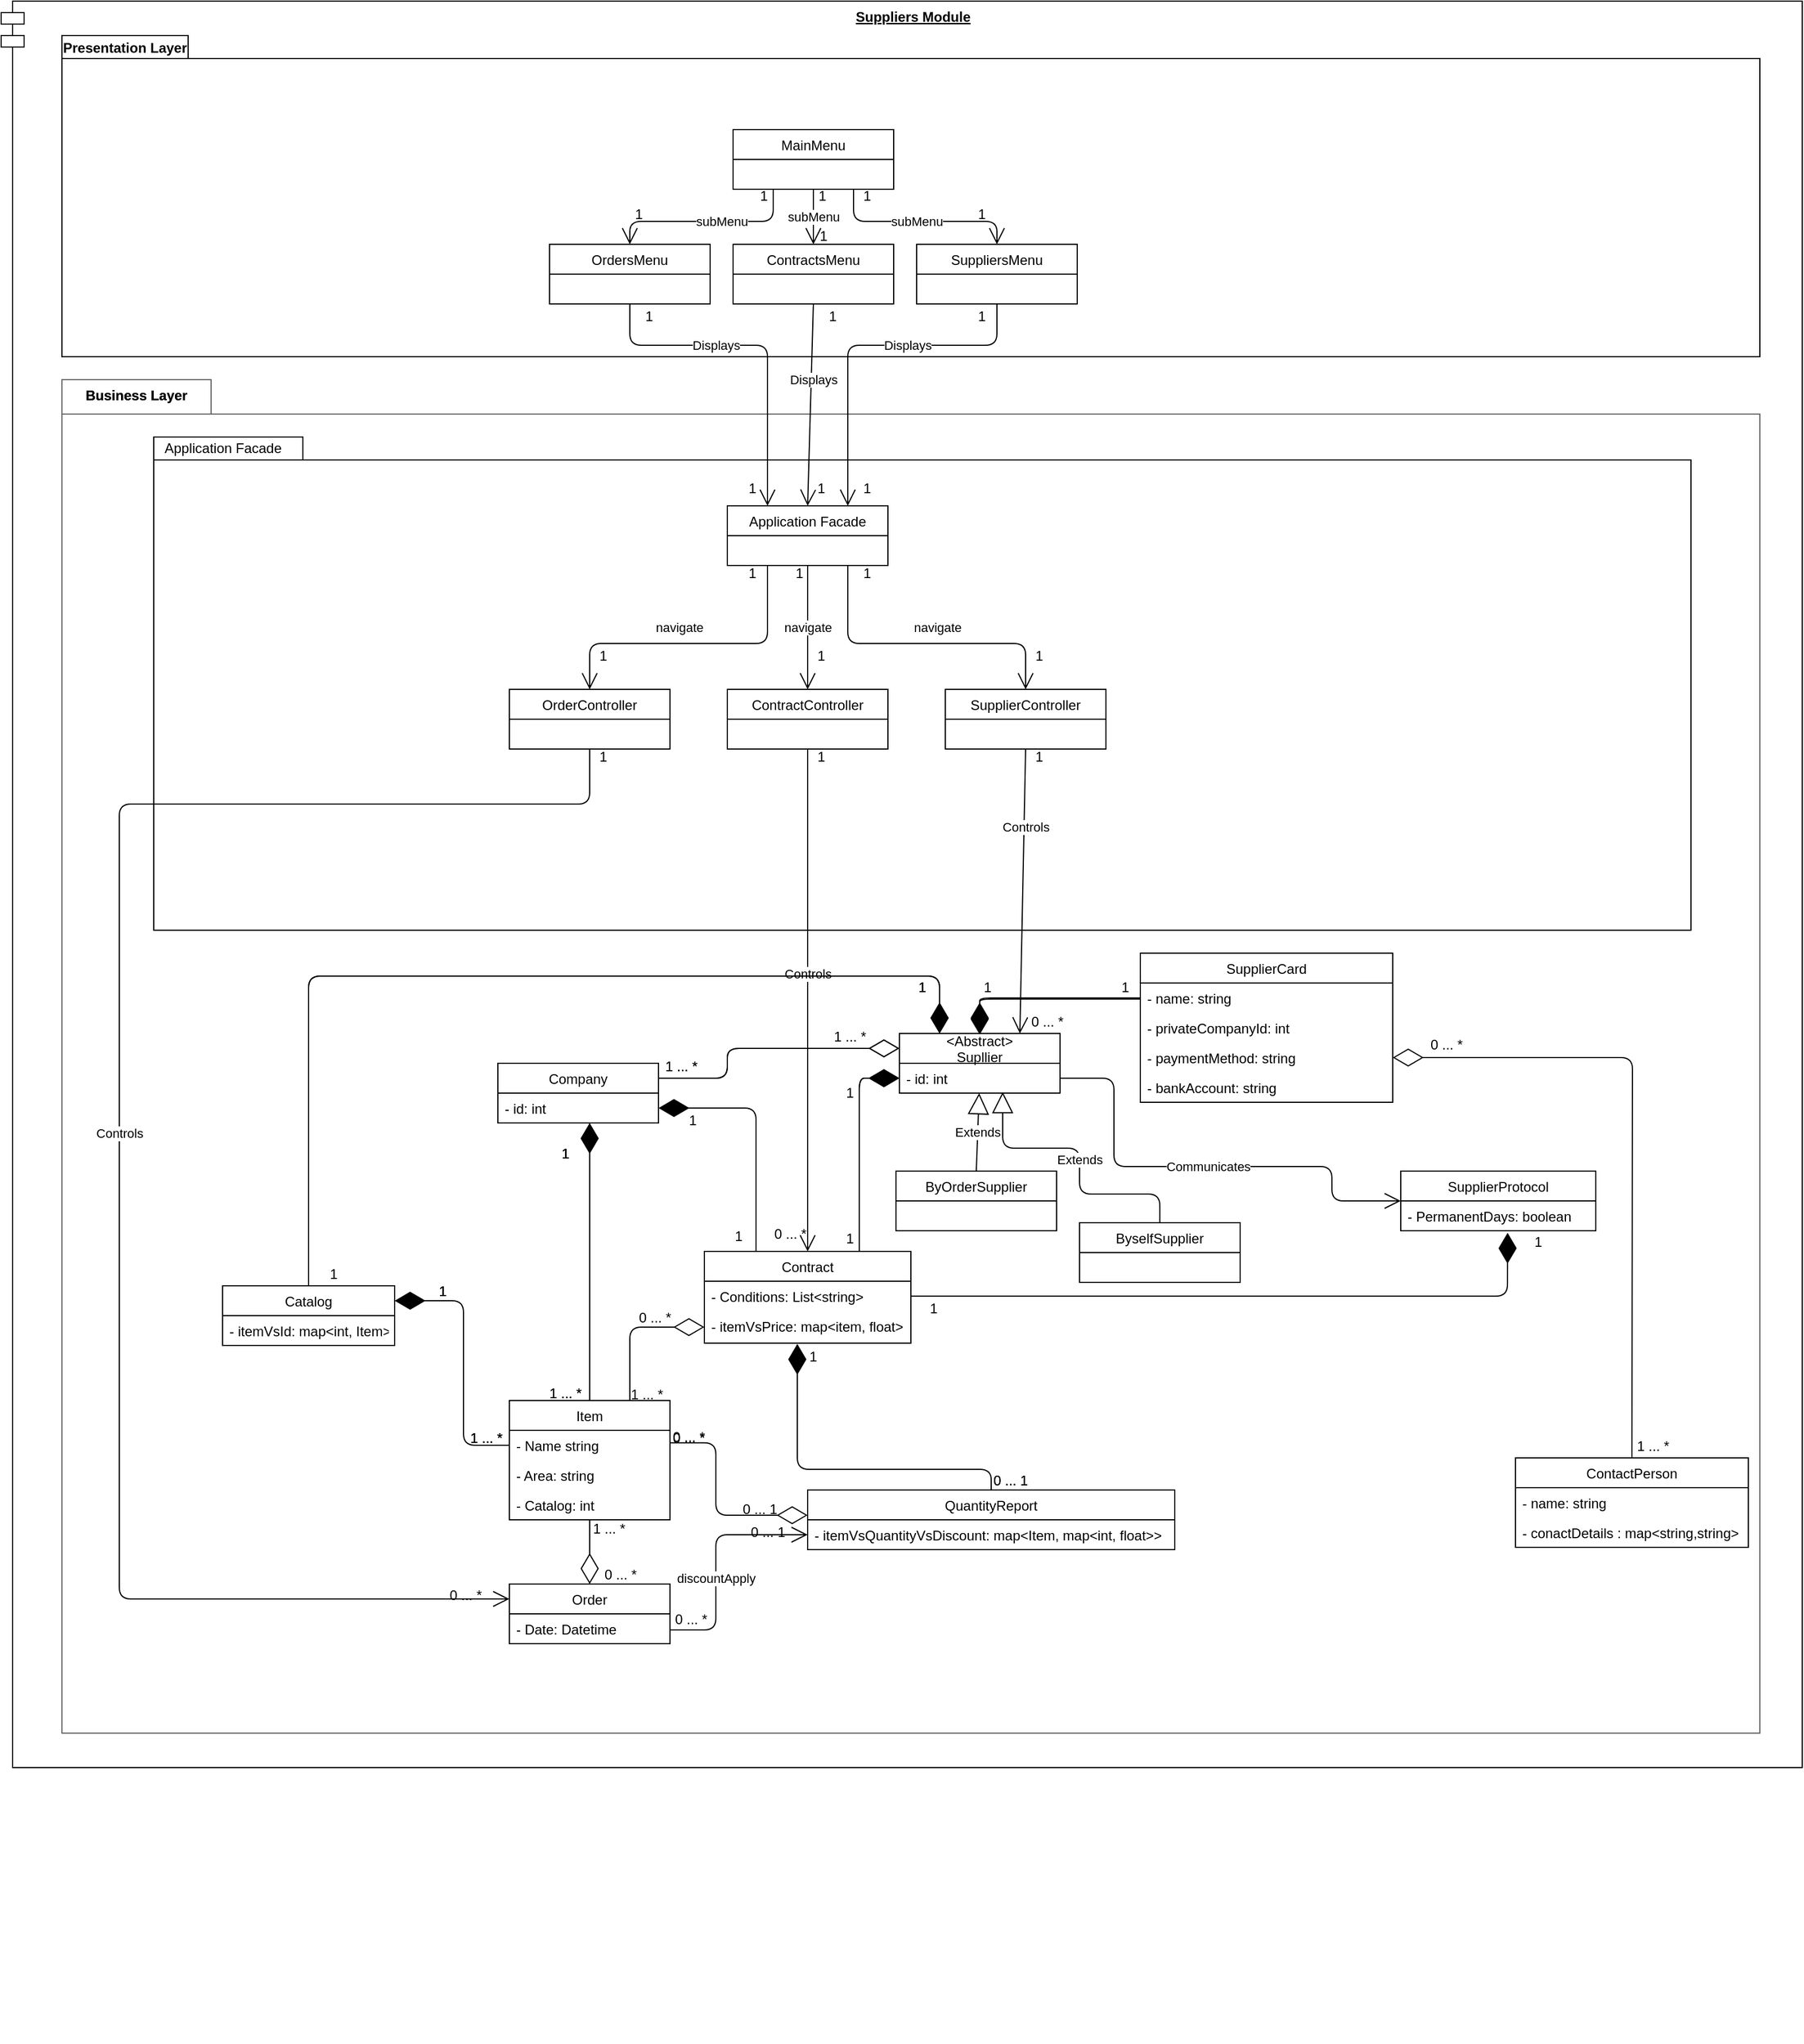 <mxfile version="14.5.1" type="github">
  <diagram id="LiDV-n0v9y0-zee6HtvB" name="Page-1">
    <mxGraphModel dx="1609" dy="2790" grid="1" gridSize="10" guides="1" tooltips="1" connect="1" arrows="1" fold="1" page="1" pageScale="1" pageWidth="827" pageHeight="1169" math="0" shadow="0">
      <root>
        <mxCell id="0" />
        <mxCell id="1" parent="0" />
        <mxCell id="Irn_uy4zuBTAPK6WRNLf-75" value="" style="group" parent="1" vertex="1" connectable="0">
          <mxGeometry x="-780" y="-1270" width="1570" height="1780" as="geometry" />
        </mxCell>
        <mxCell id="Irn_uy4zuBTAPK6WRNLf-131" value="" style="group" parent="Irn_uy4zuBTAPK6WRNLf-75" vertex="1" connectable="0">
          <mxGeometry width="1570" height="1540" as="geometry" />
        </mxCell>
        <mxCell id="Irn_uy4zuBTAPK6WRNLf-68" value="Suppliers Module" style="shape=module;align=left;spacingLeft=20;align=center;verticalAlign=top;fillColor=none;fontStyle=5" parent="Irn_uy4zuBTAPK6WRNLf-131" vertex="1">
          <mxGeometry width="1570" height="1540" as="geometry" />
        </mxCell>
        <mxCell id="Irn_uy4zuBTAPK6WRNLf-132" value="" style="group" parent="Irn_uy4zuBTAPK6WRNLf-131" vertex="1" connectable="0">
          <mxGeometry x="573" y="893" width="187" height="46" as="geometry" />
        </mxCell>
        <mxCell id="Irn_uy4zuBTAPK6WRNLf-127" value="1 ... *" style="text;html=1;strokeColor=none;fillColor=none;align=center;verticalAlign=middle;whiteSpace=wrap;rounded=0;" parent="Irn_uy4zuBTAPK6WRNLf-132" vertex="1">
          <mxGeometry x="147" width="40" height="20" as="geometry" />
        </mxCell>
        <mxCell id="Irn_uy4zuBTAPK6WRNLf-129" value="1 ... *" style="text;html=1;strokeColor=none;fillColor=none;align=center;verticalAlign=middle;whiteSpace=wrap;rounded=0;" parent="Irn_uy4zuBTAPK6WRNLf-132" vertex="1">
          <mxGeometry y="26" width="40" height="20" as="geometry" />
        </mxCell>
        <mxCell id="Irn_uy4zuBTAPK6WRNLf-130" value="" style="endArrow=diamondThin;endFill=0;endSize=24;html=1;entryX=0;entryY=0.25;entryDx=0;entryDy=0;exitX=1;exitY=0.25;exitDx=0;exitDy=0;" parent="Irn_uy4zuBTAPK6WRNLf-132" edge="1">
          <mxGeometry width="160" relative="1" as="geometry">
            <mxPoint y="46" as="sourcePoint" />
            <mxPoint x="210" y="20" as="targetPoint" />
            <Array as="points">
              <mxPoint x="60" y="46" />
              <mxPoint x="60" y="20" />
            </Array>
          </mxGeometry>
        </mxCell>
        <mxCell id="Irn_uy4zuBTAPK6WRNLf-67" value="" style="group" parent="Irn_uy4zuBTAPK6WRNLf-75" vertex="1" connectable="0">
          <mxGeometry x="53" y="30" width="1480" height="280" as="geometry" />
        </mxCell>
        <mxCell id="Irn_uy4zuBTAPK6WRNLf-52" value="" style="shape=folder;fontStyle=1;spacingTop=10;tabWidth=110;tabHeight=20;tabPosition=left;html=1;fillColor=none;" parent="Irn_uy4zuBTAPK6WRNLf-67" vertex="1">
          <mxGeometry width="1480" height="280" as="geometry" />
        </mxCell>
        <mxCell id="Irn_uy4zuBTAPK6WRNLf-58" value="Presentation Layer" style="text;align=center;fontStyle=1;verticalAlign=middle;spacingLeft=3;spacingRight=3;strokeColor=none;rotatable=0;points=[[0,0.5],[1,0.5]];portConstraint=eastwest;fillColor=none;" parent="Irn_uy4zuBTAPK6WRNLf-67" vertex="1">
          <mxGeometry width="110" height="20" as="geometry" />
        </mxCell>
        <mxCell id="Irn_uy4zuBTAPK6WRNLf-143" value="1" style="text;html=1;strokeColor=none;fillColor=none;align=center;verticalAlign=middle;whiteSpace=wrap;rounded=0;" parent="Irn_uy4zuBTAPK6WRNLf-67" vertex="1">
          <mxGeometry x="597" y="135" width="30" height="10" as="geometry" />
        </mxCell>
        <mxCell id="Irn_uy4zuBTAPK6WRNLf-144" value="1" style="text;html=1;strokeColor=none;fillColor=none;align=center;verticalAlign=middle;whiteSpace=wrap;rounded=0;" parent="Irn_uy4zuBTAPK6WRNLf-67" vertex="1">
          <mxGeometry x="488" y="151" width="30" height="10" as="geometry" />
        </mxCell>
        <mxCell id="Irn_uy4zuBTAPK6WRNLf-145" value="1" style="text;html=1;strokeColor=none;fillColor=none;align=center;verticalAlign=middle;whiteSpace=wrap;rounded=0;" parent="Irn_uy4zuBTAPK6WRNLf-67" vertex="1">
          <mxGeometry x="649" y="170" width="30" height="10" as="geometry" />
        </mxCell>
        <mxCell id="Irn_uy4zuBTAPK6WRNLf-146" value="1" style="text;html=1;strokeColor=none;fillColor=none;align=center;verticalAlign=middle;whiteSpace=wrap;rounded=0;" parent="Irn_uy4zuBTAPK6WRNLf-67" vertex="1">
          <mxGeometry x="648" y="135" width="30" height="10" as="geometry" />
        </mxCell>
        <mxCell id="Irn_uy4zuBTAPK6WRNLf-147" value="1" style="text;html=1;strokeColor=none;fillColor=none;align=center;verticalAlign=middle;whiteSpace=wrap;rounded=0;" parent="Irn_uy4zuBTAPK6WRNLf-67" vertex="1">
          <mxGeometry x="687" y="135" width="30" height="10" as="geometry" />
        </mxCell>
        <mxCell id="Irn_uy4zuBTAPK6WRNLf-148" value="1" style="text;html=1;strokeColor=none;fillColor=none;align=center;verticalAlign=middle;whiteSpace=wrap;rounded=0;" parent="Irn_uy4zuBTAPK6WRNLf-67" vertex="1">
          <mxGeometry x="787" y="151" width="30" height="10" as="geometry" />
        </mxCell>
        <mxCell id="Irn_uy4zuBTAPK6WRNLf-157" value="1" style="text;html=1;strokeColor=none;fillColor=none;align=center;verticalAlign=middle;whiteSpace=wrap;rounded=0;" parent="Irn_uy4zuBTAPK6WRNLf-67" vertex="1">
          <mxGeometry x="787" y="240" width="30" height="10" as="geometry" />
        </mxCell>
        <mxCell id="Irn_uy4zuBTAPK6WRNLf-158" value="1" style="text;html=1;strokeColor=none;fillColor=none;align=center;verticalAlign=middle;whiteSpace=wrap;rounded=0;" parent="Irn_uy4zuBTAPK6WRNLf-67" vertex="1">
          <mxGeometry x="657" y="240" width="30" height="10" as="geometry" />
        </mxCell>
        <mxCell id="Irn_uy4zuBTAPK6WRNLf-159" value="1" style="text;html=1;strokeColor=none;fillColor=none;align=center;verticalAlign=middle;whiteSpace=wrap;rounded=0;" parent="Irn_uy4zuBTAPK6WRNLf-67" vertex="1">
          <mxGeometry x="497" y="240" width="30" height="10" as="geometry" />
        </mxCell>
        <mxCell id="Irn_uy4zuBTAPK6WRNLf-62" value="" style="group" parent="Irn_uy4zuBTAPK6WRNLf-75" vertex="1" connectable="0">
          <mxGeometry x="133" y="380" width="1340" height="430" as="geometry" />
        </mxCell>
        <mxCell id="Irn_uy4zuBTAPK6WRNLf-31" value="Application Facade" style="text;html=1;align=center;verticalAlign=middle;resizable=0;points=[];autosize=1;" parent="Irn_uy4zuBTAPK6WRNLf-62" vertex="1">
          <mxGeometry width="120" height="20" as="geometry" />
        </mxCell>
        <mxCell id="Irn_uy4zuBTAPK6WRNLf-61" value="" style="shape=folder;fontStyle=1;spacingTop=10;tabWidth=130;tabHeight=20;tabPosition=left;html=1;fillColor=none;" parent="Irn_uy4zuBTAPK6WRNLf-62" vertex="1">
          <mxGeometry width="1340" height="430" as="geometry" />
        </mxCell>
        <mxCell id="Irn_uy4zuBTAPK6WRNLf-65" value="" style="group" parent="Irn_uy4zuBTAPK6WRNLf-75" vertex="1" connectable="0">
          <mxGeometry x="53" y="330" width="1480" height="1180" as="geometry" />
        </mxCell>
        <mxCell id="Irn_uy4zuBTAPK6WRNLf-30" value="" style="shape=folder;fontStyle=1;spacingTop=10;tabWidth=130;tabHeight=30;tabPosition=left;html=1;strokeColor=#666666;fontColor=#333333;fillColor=none;" parent="Irn_uy4zuBTAPK6WRNLf-65" vertex="1">
          <mxGeometry width="1480" height="1180" as="geometry" />
        </mxCell>
        <mxCell id="Irn_uy4zuBTAPK6WRNLf-64" value="Business Layer" style="text;align=center;fontStyle=1;verticalAlign=middle;spacingLeft=3;spacingRight=3;strokeColor=none;rotatable=0;points=[[0,0.5],[1,0.5]];portConstraint=eastwest;fillColor=none;" parent="Irn_uy4zuBTAPK6WRNLf-65" vertex="1">
          <mxGeometry x="10" width="110" height="26" as="geometry" />
        </mxCell>
        <mxCell id="Irn_uy4zuBTAPK6WRNLf-142" value="" style="group" parent="Irn_uy4zuBTAPK6WRNLf-65" vertex="1" connectable="0">
          <mxGeometry x="787" y="520" width="160" height="20" as="geometry" />
        </mxCell>
        <mxCell id="Irn_uy4zuBTAPK6WRNLf-137" value="1" style="text;html=1;strokeColor=none;fillColor=none;align=center;verticalAlign=middle;whiteSpace=wrap;rounded=0;" parent="Irn_uy4zuBTAPK6WRNLf-142" vertex="1">
          <mxGeometry x="120" width="40" height="20" as="geometry" />
        </mxCell>
        <mxCell id="Irn_uy4zuBTAPK6WRNLf-139" value="1" style="text;html=1;strokeColor=none;fillColor=none;align=center;verticalAlign=middle;whiteSpace=wrap;rounded=0;" parent="Irn_uy4zuBTAPK6WRNLf-142" vertex="1">
          <mxGeometry width="40" height="20" as="geometry" />
        </mxCell>
        <mxCell id="Irn_uy4zuBTAPK6WRNLf-141" value="" style="endArrow=diamondThin;endFill=1;endSize=24;html=1;exitX=0;exitY=0.5;exitDx=0;exitDy=0;entryX=0.5;entryY=0;entryDx=0;entryDy=0;" parent="Irn_uy4zuBTAPK6WRNLf-142" edge="1">
          <mxGeometry width="160" relative="1" as="geometry">
            <mxPoint x="153" y="20" as="sourcePoint" />
            <mxPoint x="13" y="51" as="targetPoint" />
            <Array as="points">
              <mxPoint x="13" y="20" />
            </Array>
          </mxGeometry>
        </mxCell>
        <mxCell id="Irn_uy4zuBTAPK6WRNLf-150" value="1" style="text;html=1;strokeColor=none;fillColor=none;align=center;verticalAlign=middle;whiteSpace=wrap;rounded=0;" parent="Irn_uy4zuBTAPK6WRNLf-65" vertex="1">
          <mxGeometry x="687" y="164" width="30" height="10" as="geometry" />
        </mxCell>
        <mxCell id="Irn_uy4zuBTAPK6WRNLf-153" value="1" style="text;html=1;strokeColor=none;fillColor=none;align=center;verticalAlign=middle;whiteSpace=wrap;rounded=0;" parent="Irn_uy4zuBTAPK6WRNLf-65" vertex="1">
          <mxGeometry x="587" y="164" width="30" height="10" as="geometry" />
        </mxCell>
        <mxCell id="Irn_uy4zuBTAPK6WRNLf-149" value="1" style="text;html=1;strokeColor=none;fillColor=none;align=center;verticalAlign=middle;whiteSpace=wrap;rounded=0;" parent="Irn_uy4zuBTAPK6WRNLf-65" vertex="1">
          <mxGeometry x="628" y="164" width="30" height="10" as="geometry" />
        </mxCell>
        <mxCell id="Irn_uy4zuBTAPK6WRNLf-154" value="1" style="text;html=1;strokeColor=none;fillColor=none;align=center;verticalAlign=middle;whiteSpace=wrap;rounded=0;" parent="Irn_uy4zuBTAPK6WRNLf-65" vertex="1">
          <mxGeometry x="837" y="236" width="30" height="10" as="geometry" />
        </mxCell>
        <mxCell id="Irn_uy4zuBTAPK6WRNLf-155" value="1" style="text;html=1;strokeColor=none;fillColor=none;align=center;verticalAlign=middle;whiteSpace=wrap;rounded=0;" parent="Irn_uy4zuBTAPK6WRNLf-65" vertex="1">
          <mxGeometry x="647" y="236" width="30" height="10" as="geometry" />
        </mxCell>
        <mxCell id="Irn_uy4zuBTAPK6WRNLf-156" value="1" style="text;html=1;strokeColor=none;fillColor=none;align=center;verticalAlign=middle;whiteSpace=wrap;rounded=0;" parent="Irn_uy4zuBTAPK6WRNLf-65" vertex="1">
          <mxGeometry x="457" y="236" width="30" height="10" as="geometry" />
        </mxCell>
        <mxCell id="Irn_uy4zuBTAPK6WRNLf-160" value="1" style="text;html=1;strokeColor=none;fillColor=none;align=center;verticalAlign=middle;whiteSpace=wrap;rounded=0;" parent="Irn_uy4zuBTAPK6WRNLf-65" vertex="1">
          <mxGeometry x="687" y="90" width="30" height="10" as="geometry" />
        </mxCell>
        <mxCell id="Irn_uy4zuBTAPK6WRNLf-161" value="1" style="text;html=1;strokeColor=none;fillColor=none;align=center;verticalAlign=middle;whiteSpace=wrap;rounded=0;" parent="Irn_uy4zuBTAPK6WRNLf-65" vertex="1">
          <mxGeometry x="647" y="90" width="30" height="10" as="geometry" />
        </mxCell>
        <mxCell id="Irn_uy4zuBTAPK6WRNLf-162" value="1" style="text;html=1;strokeColor=none;fillColor=none;align=center;verticalAlign=middle;whiteSpace=wrap;rounded=0;" parent="Irn_uy4zuBTAPK6WRNLf-65" vertex="1">
          <mxGeometry x="587" y="90" width="30" height="10" as="geometry" />
        </mxCell>
        <mxCell id="Irn_uy4zuBTAPK6WRNLf-332" value="1" style="text;html=1;strokeColor=none;fillColor=none;align=center;verticalAlign=middle;whiteSpace=wrap;rounded=0;" parent="Irn_uy4zuBTAPK6WRNLf-65" vertex="1">
          <mxGeometry x="457" y="324" width="30" height="10" as="geometry" />
        </mxCell>
        <mxCell id="Irn_uy4zuBTAPK6WRNLf-333" value="1" style="text;html=1;strokeColor=none;fillColor=none;align=center;verticalAlign=middle;whiteSpace=wrap;rounded=0;" parent="Irn_uy4zuBTAPK6WRNLf-65" vertex="1">
          <mxGeometry x="647" y="324" width="30" height="10" as="geometry" />
        </mxCell>
        <mxCell id="Irn_uy4zuBTAPK6WRNLf-334" value="1" style="text;html=1;strokeColor=none;fillColor=none;align=center;verticalAlign=middle;whiteSpace=wrap;rounded=0;" parent="Irn_uy4zuBTAPK6WRNLf-65" vertex="1">
          <mxGeometry x="837" y="324" width="30" height="10" as="geometry" />
        </mxCell>
        <mxCell id="Irn_uy4zuBTAPK6WRNLf-335" value="0 ... *" style="text;html=1;strokeColor=none;fillColor=none;align=center;verticalAlign=middle;whiteSpace=wrap;rounded=0;" parent="Irn_uy4zuBTAPK6WRNLf-65" vertex="1">
          <mxGeometry x="330" y="1050" width="44" height="20" as="geometry" />
        </mxCell>
        <mxCell id="Irn_uy4zuBTAPK6WRNLf-342" value="0 ... *" style="text;html=1;strokeColor=none;fillColor=none;align=center;verticalAlign=middle;whiteSpace=wrap;rounded=0;" parent="Irn_uy4zuBTAPK6WRNLf-65" vertex="1">
          <mxGeometry x="613" y="735" width="44" height="20" as="geometry" />
        </mxCell>
        <mxCell id="Irn_uy4zuBTAPK6WRNLf-343" value="0 ... *" style="text;html=1;strokeColor=none;fillColor=none;align=center;verticalAlign=middle;whiteSpace=wrap;rounded=0;" parent="Irn_uy4zuBTAPK6WRNLf-65" vertex="1">
          <mxGeometry x="837" y="550" width="44" height="20" as="geometry" />
        </mxCell>
        <mxCell id="T4Kb6JY-onlQXOTISOH4-17" value="SupplierProtocol" style="swimlane;fontStyle=0;childLayout=stackLayout;horizontal=1;startSize=26;fillColor=none;horizontalStack=0;resizeParent=1;resizeParentMax=0;resizeLast=0;collapsible=1;marginBottom=0;" parent="Irn_uy4zuBTAPK6WRNLf-65" vertex="1">
          <mxGeometry x="1167" y="690" width="170" height="52" as="geometry" />
        </mxCell>
        <mxCell id="T4Kb6JY-onlQXOTISOH4-18" value="- PermanentDays: boolean" style="text;strokeColor=none;fillColor=none;align=left;verticalAlign=top;spacingLeft=4;spacingRight=4;overflow=hidden;rotatable=0;points=[[0,0.5],[1,0.5]];portConstraint=eastwest;" parent="T4Kb6JY-onlQXOTISOH4-17" vertex="1">
          <mxGeometry y="26" width="170" height="26" as="geometry" />
        </mxCell>
        <mxCell id="57GskC2OUnDVnmpbbQjz-33" value="ByOrderSupplier" style="swimlane;fontStyle=0;childLayout=stackLayout;horizontal=1;startSize=26;fillColor=none;horizontalStack=0;resizeParent=1;resizeParentMax=0;resizeLast=0;collapsible=1;marginBottom=0;" parent="Irn_uy4zuBTAPK6WRNLf-65" vertex="1">
          <mxGeometry x="727" y="690" width="140" height="52" as="geometry" />
        </mxCell>
        <mxCell id="57GskC2OUnDVnmpbbQjz-29" value="ByselfSupplier" style="swimlane;fontStyle=0;childLayout=stackLayout;horizontal=1;startSize=26;fillColor=none;horizontalStack=0;resizeParent=1;resizeParentMax=0;resizeLast=0;collapsible=1;marginBottom=0;" parent="Irn_uy4zuBTAPK6WRNLf-65" vertex="1">
          <mxGeometry x="887" y="735" width="140" height="52" as="geometry" />
        </mxCell>
        <mxCell id="T4Kb6JY-onlQXOTISOH4-25" value="Contract" style="swimlane;fontStyle=0;childLayout=stackLayout;horizontal=1;startSize=26;fillColor=none;horizontalStack=0;resizeParent=1;resizeParentMax=0;resizeLast=0;collapsible=1;marginBottom=0;" parent="Irn_uy4zuBTAPK6WRNLf-65" vertex="1">
          <mxGeometry x="560" y="760" width="180" height="80" as="geometry" />
        </mxCell>
        <mxCell id="T4Kb6JY-onlQXOTISOH4-26" value="- Conditions: List&lt;string&gt;" style="text;strokeColor=none;fillColor=none;align=left;verticalAlign=top;spacingLeft=4;spacingRight=4;overflow=hidden;rotatable=0;points=[[0,0.5],[1,0.5]];portConstraint=eastwest;" parent="T4Kb6JY-onlQXOTISOH4-25" vertex="1">
          <mxGeometry y="26" width="180" height="26" as="geometry" />
        </mxCell>
        <mxCell id="T4Kb6JY-onlQXOTISOH4-28" value="- itemVsPrice: map&lt;item, float&gt;" style="text;strokeColor=none;fillColor=none;align=left;verticalAlign=top;spacingLeft=4;spacingRight=4;overflow=hidden;rotatable=0;points=[[0,0.5],[1,0.5]];portConstraint=eastwest;" parent="T4Kb6JY-onlQXOTISOH4-25" vertex="1">
          <mxGeometry y="52" width="180" height="28" as="geometry" />
        </mxCell>
        <mxCell id="Irn_uy4zuBTAPK6WRNLf-350" value="" style="endArrow=diamondThin;endFill=1;endSize=24;html=1;exitX=1;exitY=0.5;exitDx=0;exitDy=0;entryX=0.548;entryY=1.067;entryDx=0;entryDy=0;entryPerimeter=0;" parent="Irn_uy4zuBTAPK6WRNLf-65" source="T4Kb6JY-onlQXOTISOH4-26" target="T4Kb6JY-onlQXOTISOH4-18" edge="1">
          <mxGeometry width="160" relative="1" as="geometry">
            <mxPoint x="877" y="990" as="sourcePoint" />
            <mxPoint x="1037" y="990" as="targetPoint" />
            <Array as="points">
              <mxPoint x="1260" y="799" />
            </Array>
          </mxGeometry>
        </mxCell>
        <mxCell id="Irn_uy4zuBTAPK6WRNLf-355" value="1" style="text;html=1;strokeColor=none;fillColor=none;align=center;verticalAlign=middle;whiteSpace=wrap;rounded=0;" parent="Irn_uy4zuBTAPK6WRNLf-65" vertex="1">
          <mxGeometry x="1267" y="742" width="40" height="20" as="geometry" />
        </mxCell>
        <mxCell id="Irn_uy4zuBTAPK6WRNLf-356" value="1" style="text;html=1;strokeColor=none;fillColor=none;align=center;verticalAlign=middle;whiteSpace=wrap;rounded=0;" parent="Irn_uy4zuBTAPK6WRNLf-65" vertex="1">
          <mxGeometry x="740" y="800" width="40" height="20" as="geometry" />
        </mxCell>
        <mxCell id="Irn_uy4zuBTAPK6WRNLf-357" value="ContactPerson" style="swimlane;fontStyle=0;childLayout=stackLayout;horizontal=1;startSize=26;fillColor=none;horizontalStack=0;resizeParent=1;resizeParentMax=0;resizeLast=0;collapsible=1;marginBottom=0;strokeColor=#000000;" parent="Irn_uy4zuBTAPK6WRNLf-65" vertex="1">
          <mxGeometry x="1267" y="940" width="203" height="78" as="geometry" />
        </mxCell>
        <mxCell id="Irn_uy4zuBTAPK6WRNLf-358" value="- name: string" style="text;strokeColor=none;fillColor=none;align=left;verticalAlign=top;spacingLeft=4;spacingRight=4;overflow=hidden;rotatable=0;points=[[0,0.5],[1,0.5]];portConstraint=eastwest;" parent="Irn_uy4zuBTAPK6WRNLf-357" vertex="1">
          <mxGeometry y="26" width="203" height="26" as="geometry" />
        </mxCell>
        <mxCell id="Irn_uy4zuBTAPK6WRNLf-362" value="- conactDetails : map&lt;string,string&gt;" style="text;strokeColor=none;fillColor=none;align=left;verticalAlign=top;spacingLeft=4;spacingRight=4;overflow=hidden;rotatable=0;points=[[0,0.5],[1,0.5]];portConstraint=eastwest;" parent="Irn_uy4zuBTAPK6WRNLf-357" vertex="1">
          <mxGeometry y="52" width="203" height="26" as="geometry" />
        </mxCell>
        <mxCell id="Irn_uy4zuBTAPK6WRNLf-364" value="1 ... *" style="text;html=1;strokeColor=none;fillColor=none;align=center;verticalAlign=middle;whiteSpace=wrap;rounded=0;" parent="Irn_uy4zuBTAPK6WRNLf-65" vertex="1">
          <mxGeometry x="1367" y="920" width="40" height="20" as="geometry" />
        </mxCell>
        <mxCell id="Irn_uy4zuBTAPK6WRNLf-365" value="0 ... *" style="text;html=1;strokeColor=none;fillColor=none;align=center;verticalAlign=middle;whiteSpace=wrap;rounded=0;fontColor=#000000;" parent="Irn_uy4zuBTAPK6WRNLf-65" vertex="1">
          <mxGeometry x="1187" y="570" width="40" height="20" as="geometry" />
        </mxCell>
        <mxCell id="Irn_uy4zuBTAPK6WRNLf-87" value="0 ... *" style="text;html=1;strokeColor=none;fillColor=none;align=center;verticalAlign=middle;whiteSpace=wrap;rounded=0;" parent="Irn_uy4zuBTAPK6WRNLf-65" vertex="1">
          <mxGeometry x="467" y="1040.005" width="40" height="4.545" as="geometry" />
        </mxCell>
        <mxCell id="57GskC2OUnDVnmpbbQjz-1" value="&lt;Abstract&gt;&#xa;Supllier" style="swimlane;fontStyle=0;childLayout=stackLayout;horizontal=1;startSize=26;fillColor=none;horizontalStack=0;resizeParent=1;resizeParentMax=0;resizeLast=0;collapsible=1;marginBottom=0;" parent="Irn_uy4zuBTAPK6WRNLf-75" vertex="1">
          <mxGeometry x="783" y="900" width="140" height="52" as="geometry" />
        </mxCell>
        <mxCell id="57GskC2OUnDVnmpbbQjz-4" value="- id: int" style="text;strokeColor=none;fillColor=none;align=left;verticalAlign=top;spacingLeft=4;spacingRight=4;overflow=hidden;rotatable=0;points=[[0,0.5],[1,0.5]];portConstraint=eastwest;" parent="57GskC2OUnDVnmpbbQjz-1" vertex="1">
          <mxGeometry y="26" width="140" height="26" as="geometry" />
        </mxCell>
        <mxCell id="57GskC2OUnDVnmpbbQjz-21" value="Catalog" style="swimlane;fontStyle=0;childLayout=stackLayout;horizontal=1;startSize=26;fillColor=none;horizontalStack=0;resizeParent=1;resizeParentMax=0;resizeLast=0;collapsible=1;marginBottom=0;" parent="Irn_uy4zuBTAPK6WRNLf-75" vertex="1">
          <mxGeometry x="193" y="1120" width="150" height="52" as="geometry" />
        </mxCell>
        <mxCell id="57GskC2OUnDVnmpbbQjz-22" value="- itemVsId: map&lt;int, Item&gt;" style="text;strokeColor=none;fillColor=none;align=left;verticalAlign=top;spacingLeft=4;spacingRight=4;overflow=hidden;rotatable=0;points=[[0,0.5],[1,0.5]];portConstraint=eastwest;" parent="57GskC2OUnDVnmpbbQjz-21" vertex="1">
          <mxGeometry y="26" width="150" height="26" as="geometry" />
        </mxCell>
        <mxCell id="57GskC2OUnDVnmpbbQjz-25" value="Item" style="swimlane;fontStyle=0;childLayout=stackLayout;horizontal=1;startSize=26;fillColor=none;horizontalStack=0;resizeParent=1;resizeParentMax=0;resizeLast=0;collapsible=1;marginBottom=0;" parent="Irn_uy4zuBTAPK6WRNLf-75" vertex="1">
          <mxGeometry x="443" y="1220" width="140" height="104" as="geometry" />
        </mxCell>
        <mxCell id="57GskC2OUnDVnmpbbQjz-27" value="- Name string" style="text;strokeColor=none;fillColor=none;align=left;verticalAlign=top;spacingLeft=4;spacingRight=4;overflow=hidden;rotatable=0;points=[[0,0.5],[1,0.5]];portConstraint=eastwest;" parent="57GskC2OUnDVnmpbbQjz-25" vertex="1">
          <mxGeometry y="26" width="140" height="26" as="geometry" />
        </mxCell>
        <mxCell id="57GskC2OUnDVnmpbbQjz-28" value="- Area: string" style="text;strokeColor=none;fillColor=none;align=left;verticalAlign=top;spacingLeft=4;spacingRight=4;overflow=hidden;rotatable=0;points=[[0,0.5],[1,0.5]];portConstraint=eastwest;" parent="57GskC2OUnDVnmpbbQjz-25" vertex="1">
          <mxGeometry y="52" width="140" height="26" as="geometry" />
        </mxCell>
        <mxCell id="fNSRjTEc3kslWwvqGJq8-1" value="- Catalog: int" style="text;strokeColor=none;fillColor=none;align=left;verticalAlign=top;spacingLeft=4;spacingRight=4;overflow=hidden;rotatable=0;points=[[0,0.5],[1,0.5]];portConstraint=eastwest;" parent="57GskC2OUnDVnmpbbQjz-25" vertex="1">
          <mxGeometry y="78" width="140" height="26" as="geometry" />
        </mxCell>
        <mxCell id="57GskC2OUnDVnmpbbQjz-41" value="Order" style="swimlane;fontStyle=0;childLayout=stackLayout;horizontal=1;startSize=26;fillColor=none;horizontalStack=0;resizeParent=1;resizeParentMax=0;resizeLast=0;collapsible=1;marginBottom=0;" parent="Irn_uy4zuBTAPK6WRNLf-75" vertex="1">
          <mxGeometry x="443" y="1380" width="140" height="52" as="geometry" />
        </mxCell>
        <mxCell id="57GskC2OUnDVnmpbbQjz-42" value="- Date: Datetime" style="text;strokeColor=none;fillColor=none;align=left;verticalAlign=top;spacingLeft=4;spacingRight=4;overflow=hidden;rotatable=0;points=[[0,0.5],[1,0.5]];portConstraint=eastwest;" parent="57GskC2OUnDVnmpbbQjz-41" vertex="1">
          <mxGeometry y="26" width="140" height="26" as="geometry" />
        </mxCell>
        <mxCell id="T4Kb6JY-onlQXOTISOH4-5" value="Company" style="swimlane;fontStyle=0;childLayout=stackLayout;horizontal=1;startSize=26;fillColor=none;horizontalStack=0;resizeParent=1;resizeParentMax=0;resizeLast=0;collapsible=1;marginBottom=0;" parent="Irn_uy4zuBTAPK6WRNLf-75" vertex="1">
          <mxGeometry x="433" y="926" width="140" height="52" as="geometry" />
        </mxCell>
        <mxCell id="T4Kb6JY-onlQXOTISOH4-6" value="- id: int" style="text;strokeColor=none;fillColor=none;align=left;verticalAlign=top;spacingLeft=4;spacingRight=4;overflow=hidden;rotatable=0;points=[[0,0.5],[1,0.5]];portConstraint=eastwest;" parent="T4Kb6JY-onlQXOTISOH4-5" vertex="1">
          <mxGeometry y="26" width="140" height="26" as="geometry" />
        </mxCell>
        <mxCell id="T4Kb6JY-onlQXOTISOH4-13" value="QuantityReport" style="swimlane;fontStyle=0;childLayout=stackLayout;horizontal=1;startSize=26;fillColor=none;horizontalStack=0;resizeParent=1;resizeParentMax=0;resizeLast=0;collapsible=1;marginBottom=0;" parent="Irn_uy4zuBTAPK6WRNLf-75" vertex="1">
          <mxGeometry x="703" y="1298" width="320" height="52" as="geometry" />
        </mxCell>
        <mxCell id="T4Kb6JY-onlQXOTISOH4-14" value="- itemVsQuantityVsDiscount: map&lt;Item, map&lt;int, float&gt;&gt;" style="text;strokeColor=none;fillColor=none;align=left;verticalAlign=top;spacingLeft=4;spacingRight=4;overflow=hidden;rotatable=0;points=[[0,0.5],[1,0.5]];portConstraint=eastwest;" parent="T4Kb6JY-onlQXOTISOH4-13" vertex="1">
          <mxGeometry y="26" width="320" height="26" as="geometry" />
        </mxCell>
        <mxCell id="T4Kb6JY-onlQXOTISOH4-21" value="Extends" style="endArrow=block;endSize=16;endFill=0;html=1;exitX=0.5;exitY=0;exitDx=0;exitDy=0;" parent="Irn_uy4zuBTAPK6WRNLf-75" source="57GskC2OUnDVnmpbbQjz-33" target="57GskC2OUnDVnmpbbQjz-4" edge="1">
          <mxGeometry width="160" relative="1" as="geometry">
            <mxPoint x="893" y="1010" as="sourcePoint" />
            <mxPoint x="783" y="1060" as="targetPoint" />
          </mxGeometry>
        </mxCell>
        <mxCell id="T4Kb6JY-onlQXOTISOH4-22" value="Extends" style="endArrow=block;endSize=16;endFill=0;html=1;entryX=0.643;entryY=0.962;entryDx=0;entryDy=0;entryPerimeter=0;exitX=0.5;exitY=0;exitDx=0;exitDy=0;" parent="Irn_uy4zuBTAPK6WRNLf-75" source="57GskC2OUnDVnmpbbQjz-29" target="57GskC2OUnDVnmpbbQjz-4" edge="1">
          <mxGeometry width="160" relative="1" as="geometry">
            <mxPoint x="893" y="1310" as="sourcePoint" />
            <mxPoint x="1053" y="1310" as="targetPoint" />
            <Array as="points">
              <mxPoint x="1010" y="1040" />
              <mxPoint x="940" y="1040" />
              <mxPoint x="940" y="1000" />
              <mxPoint x="873" y="1000" />
            </Array>
          </mxGeometry>
        </mxCell>
        <mxCell id="T4Kb6JY-onlQXOTISOH4-32" value="SupplierCard" style="swimlane;fontStyle=0;childLayout=stackLayout;horizontal=1;startSize=26;fillColor=none;horizontalStack=0;resizeParent=1;resizeParentMax=0;resizeLast=0;collapsible=1;marginBottom=0;" parent="Irn_uy4zuBTAPK6WRNLf-75" vertex="1">
          <mxGeometry x="993" y="830" width="220" height="130" as="geometry" />
        </mxCell>
        <mxCell id="T4Kb6JY-onlQXOTISOH4-33" value="- name: string" style="text;strokeColor=none;fillColor=none;align=left;verticalAlign=top;spacingLeft=4;spacingRight=4;overflow=hidden;rotatable=0;points=[[0,0.5],[1,0.5]];portConstraint=eastwest;" parent="T4Kb6JY-onlQXOTISOH4-32" vertex="1">
          <mxGeometry y="26" width="220" height="26" as="geometry" />
        </mxCell>
        <mxCell id="T4Kb6JY-onlQXOTISOH4-34" value="- privateCompanyId: int" style="text;strokeColor=none;fillColor=none;align=left;verticalAlign=top;spacingLeft=4;spacingRight=4;overflow=hidden;rotatable=0;points=[[0,0.5],[1,0.5]];portConstraint=eastwest;" parent="T4Kb6JY-onlQXOTISOH4-32" vertex="1">
          <mxGeometry y="52" width="220" height="26" as="geometry" />
        </mxCell>
        <mxCell id="-8dMRDf63QIHJzTgXih5-13" value="- paymentMethod: string" style="text;strokeColor=none;fillColor=none;align=left;verticalAlign=top;spacingLeft=4;spacingRight=4;overflow=hidden;rotatable=0;points=[[0,0.5],[1,0.5]];portConstraint=eastwest;" parent="T4Kb6JY-onlQXOTISOH4-32" vertex="1">
          <mxGeometry y="78" width="220" height="26" as="geometry" />
        </mxCell>
        <mxCell id="T4Kb6JY-onlQXOTISOH4-35" value="- bankAccount: string" style="text;strokeColor=none;fillColor=none;align=left;verticalAlign=top;spacingLeft=4;spacingRight=4;overflow=hidden;rotatable=0;points=[[0,0.5],[1,0.5]];portConstraint=eastwest;" parent="T4Kb6JY-onlQXOTISOH4-32" vertex="1">
          <mxGeometry y="104" width="220" height="26" as="geometry" />
        </mxCell>
        <mxCell id="T4Kb6JY-onlQXOTISOH4-41" value="" style="endArrow=diamondThin;endFill=1;endSize=24;html=1;exitX=0;exitY=0.5;exitDx=0;exitDy=0;entryX=0.5;entryY=0;entryDx=0;entryDy=0;" parent="Irn_uy4zuBTAPK6WRNLf-75" source="T4Kb6JY-onlQXOTISOH4-33" target="57GskC2OUnDVnmpbbQjz-1" edge="1">
          <mxGeometry width="160" relative="1" as="geometry">
            <mxPoint x="893" y="1030" as="sourcePoint" />
            <mxPoint x="933" y="960" as="targetPoint" />
            <Array as="points">
              <mxPoint x="853" y="869" />
            </Array>
          </mxGeometry>
        </mxCell>
        <mxCell id="-8dMRDf63QIHJzTgXih5-6" value="" style="endArrow=diamondThin;endFill=0;endSize=24;html=1;entryX=0;entryY=0.25;entryDx=0;entryDy=0;exitX=1;exitY=0.25;exitDx=0;exitDy=0;" parent="Irn_uy4zuBTAPK6WRNLf-75" source="T4Kb6JY-onlQXOTISOH4-5" target="57GskC2OUnDVnmpbbQjz-1" edge="1">
          <mxGeometry width="160" relative="1" as="geometry">
            <mxPoint x="583" y="933" as="sourcePoint" />
            <mxPoint x="783" y="939" as="targetPoint" />
            <Array as="points">
              <mxPoint x="633" y="939" />
              <mxPoint x="633" y="913" />
            </Array>
          </mxGeometry>
        </mxCell>
        <mxCell id="-8dMRDf63QIHJzTgXih5-30" value="" style="endArrow=diamondThin;endFill=1;endSize=24;html=1;fontColor=#FF3333;entryX=0;entryY=0.75;entryDx=0;entryDy=0;exitX=0.75;exitY=0;exitDx=0;exitDy=0;" parent="Irn_uy4zuBTAPK6WRNLf-75" source="T4Kb6JY-onlQXOTISOH4-25" target="57GskC2OUnDVnmpbbQjz-1" edge="1">
          <mxGeometry width="160" relative="1" as="geometry">
            <mxPoint x="748" y="1050" as="sourcePoint" />
            <mxPoint x="783" y="965" as="targetPoint" />
            <Array as="points">
              <mxPoint x="748" y="939" />
            </Array>
          </mxGeometry>
        </mxCell>
        <mxCell id="-8dMRDf63QIHJzTgXih5-38" value="" style="endArrow=diamondThin;endFill=1;endSize=24;html=1;fontColor=#FF3333;entryX=0.25;entryY=0;entryDx=0;entryDy=0;exitX=0.5;exitY=0;exitDx=0;exitDy=0;" parent="Irn_uy4zuBTAPK6WRNLf-75" source="57GskC2OUnDVnmpbbQjz-21" target="57GskC2OUnDVnmpbbQjz-1" edge="1">
          <mxGeometry width="160" relative="1" as="geometry">
            <mxPoint x="193" y="1140" as="sourcePoint" />
            <mxPoint x="183" y="940" as="targetPoint" />
            <Array as="points">
              <mxPoint x="268" y="850" />
              <mxPoint x="818" y="850" />
            </Array>
          </mxGeometry>
        </mxCell>
        <mxCell id="Irn_uy4zuBTAPK6WRNLf-34" value="Controls" style="endArrow=open;endSize=12;html=1;exitX=0.5;exitY=1;exitDx=0;exitDy=0;entryX=0;entryY=0.25;entryDx=0;entryDy=0;" parent="Irn_uy4zuBTAPK6WRNLf-75" source="Irn_uy4zuBTAPK6WRNLf-1" target="57GskC2OUnDVnmpbbQjz-41" edge="1">
          <mxGeometry x="-0.001" width="160" relative="1" as="geometry">
            <mxPoint x="1233" y="590" as="sourcePoint" />
            <mxPoint x="103" y="1440" as="targetPoint" />
            <Array as="points">
              <mxPoint x="513" y="700" />
              <mxPoint x="103" y="700" />
              <mxPoint x="103" y="1393" />
            </Array>
            <mxPoint as="offset" />
          </mxGeometry>
        </mxCell>
        <mxCell id="Irn_uy4zuBTAPK6WRNLf-35" value="Controls" style="endArrow=open;endSize=12;html=1;exitX=0.5;exitY=1;exitDx=0;exitDy=0;entryX=0.5;entryY=0;entryDx=0;entryDy=0;" parent="Irn_uy4zuBTAPK6WRNLf-75" source="Irn_uy4zuBTAPK6WRNLf-13" target="T4Kb6JY-onlQXOTISOH4-25" edge="1">
          <mxGeometry x="-0.105" width="160" relative="1" as="geometry">
            <mxPoint x="1243" y="600" as="sourcePoint" />
            <mxPoint x="703" y="1050" as="targetPoint" />
            <mxPoint as="offset" />
          </mxGeometry>
        </mxCell>
        <mxCell id="Irn_uy4zuBTAPK6WRNLf-37" value="Controls" style="endArrow=open;endSize=12;html=1;exitX=0.5;exitY=1;exitDx=0;exitDy=0;entryX=0.75;entryY=0;entryDx=0;entryDy=0;" parent="Irn_uy4zuBTAPK6WRNLf-75" source="Irn_uy4zuBTAPK6WRNLf-9" target="57GskC2OUnDVnmpbbQjz-1" edge="1">
          <mxGeometry x="-0.452" y="1" width="160" relative="1" as="geometry">
            <mxPoint x="893" y="700" as="sourcePoint" />
            <mxPoint x="888" y="900" as="targetPoint" />
            <Array as="points" />
            <mxPoint as="offset" />
          </mxGeometry>
        </mxCell>
        <mxCell id="Irn_uy4zuBTAPK6WRNLf-56" value="" style="group" parent="Irn_uy4zuBTAPK6WRNLf-75" vertex="1" connectable="0">
          <mxGeometry x="478" y="112" width="460" height="152" as="geometry" />
        </mxCell>
        <mxCell id="Irn_uy4zuBTAPK6WRNLf-38" value="MainMenu" style="swimlane;fontStyle=0;childLayout=stackLayout;horizontal=1;startSize=26;fillColor=none;horizontalStack=0;resizeParent=1;resizeParentMax=0;resizeLast=0;collapsible=1;marginBottom=0;" parent="Irn_uy4zuBTAPK6WRNLf-56" vertex="1">
          <mxGeometry x="160" width="140" height="52" as="geometry" />
        </mxCell>
        <mxCell id="Irn_uy4zuBTAPK6WRNLf-42" value="OrdersMenu" style="swimlane;fontStyle=0;childLayout=stackLayout;horizontal=1;startSize=26;fillColor=none;horizontalStack=0;resizeParent=1;resizeParentMax=0;resizeLast=0;collapsible=1;marginBottom=0;" parent="Irn_uy4zuBTAPK6WRNLf-56" vertex="1">
          <mxGeometry y="100" width="140" height="52" as="geometry" />
        </mxCell>
        <mxCell id="Irn_uy4zuBTAPK6WRNLf-43" value="ContractsMenu" style="swimlane;fontStyle=0;childLayout=stackLayout;horizontal=1;startSize=26;fillColor=none;horizontalStack=0;resizeParent=1;resizeParentMax=0;resizeLast=0;collapsible=1;marginBottom=0;" parent="Irn_uy4zuBTAPK6WRNLf-56" vertex="1">
          <mxGeometry x="160" y="100" width="140" height="52" as="geometry" />
        </mxCell>
        <mxCell id="Irn_uy4zuBTAPK6WRNLf-44" value="SuppliersMenu" style="swimlane;fontStyle=0;childLayout=stackLayout;horizontal=1;startSize=26;fillColor=none;horizontalStack=0;resizeParent=1;resizeParentMax=0;resizeLast=0;collapsible=1;marginBottom=0;" parent="Irn_uy4zuBTAPK6WRNLf-56" vertex="1">
          <mxGeometry x="320" y="100" width="140" height="52" as="geometry" />
        </mxCell>
        <mxCell id="Irn_uy4zuBTAPK6WRNLf-48" value="subMenu" style="endArrow=open;endSize=12;html=1;exitX=0.25;exitY=1;exitDx=0;exitDy=0;entryX=0.5;entryY=0;entryDx=0;entryDy=0;" parent="Irn_uy4zuBTAPK6WRNLf-56" source="Irn_uy4zuBTAPK6WRNLf-38" target="Irn_uy4zuBTAPK6WRNLf-42" edge="1">
          <mxGeometry x="-0.156" width="160" relative="1" as="geometry">
            <mxPoint x="90" y="80" as="sourcePoint" />
            <mxPoint x="250" y="80" as="targetPoint" />
            <Array as="points">
              <mxPoint x="195" y="80" />
              <mxPoint x="70" y="80" />
            </Array>
            <mxPoint as="offset" />
          </mxGeometry>
        </mxCell>
        <mxCell id="Irn_uy4zuBTAPK6WRNLf-49" value="subMenu" style="endArrow=open;endSize=12;html=1;exitX=0.75;exitY=1;exitDx=0;exitDy=0;entryX=0.5;entryY=0;entryDx=0;entryDy=0;" parent="Irn_uy4zuBTAPK6WRNLf-56" source="Irn_uy4zuBTAPK6WRNLf-38" target="Irn_uy4zuBTAPK6WRNLf-44" edge="1">
          <mxGeometry x="-0.041" width="160" relative="1" as="geometry">
            <mxPoint x="90" y="80" as="sourcePoint" />
            <mxPoint x="250" y="80" as="targetPoint" />
            <Array as="points">
              <mxPoint x="265" y="80" />
              <mxPoint x="390" y="80" />
            </Array>
            <mxPoint as="offset" />
          </mxGeometry>
        </mxCell>
        <mxCell id="Irn_uy4zuBTAPK6WRNLf-50" value="subMenu" style="endArrow=open;endSize=12;html=1;exitX=0.5;exitY=1;exitDx=0;exitDy=0;entryX=0.5;entryY=0;entryDx=0;entryDy=0;" parent="Irn_uy4zuBTAPK6WRNLf-56" source="Irn_uy4zuBTAPK6WRNLf-38" target="Irn_uy4zuBTAPK6WRNLf-43" edge="1">
          <mxGeometry width="160" relative="1" as="geometry">
            <mxPoint x="90" y="80" as="sourcePoint" />
            <mxPoint x="250" y="80" as="targetPoint" />
          </mxGeometry>
        </mxCell>
        <mxCell id="Irn_uy4zuBTAPK6WRNLf-1" value="OrderController" style="swimlane;fontStyle=0;childLayout=stackLayout;horizontal=1;startSize=26;fillColor=none;horizontalStack=0;resizeParent=1;resizeParentMax=0;resizeLast=0;collapsible=1;marginBottom=0;" parent="Irn_uy4zuBTAPK6WRNLf-75" vertex="1">
          <mxGeometry x="443" y="600" width="140" height="52" as="geometry" />
        </mxCell>
        <mxCell id="Irn_uy4zuBTAPK6WRNLf-9" value="SupplierController" style="swimlane;fontStyle=0;childLayout=stackLayout;horizontal=1;startSize=26;fillColor=none;horizontalStack=0;resizeParent=1;resizeParentMax=0;resizeLast=0;collapsible=1;marginBottom=0;" parent="Irn_uy4zuBTAPK6WRNLf-75" vertex="1">
          <mxGeometry x="823" y="600" width="140" height="52" as="geometry" />
        </mxCell>
        <mxCell id="Irn_uy4zuBTAPK6WRNLf-13" value="ContractController" style="swimlane;fontStyle=0;childLayout=stackLayout;horizontal=1;startSize=26;fillColor=none;horizontalStack=0;resizeParent=1;resizeParentMax=0;resizeLast=0;collapsible=1;marginBottom=0;" parent="Irn_uy4zuBTAPK6WRNLf-75" vertex="1">
          <mxGeometry x="633" y="600" width="140" height="52" as="geometry" />
        </mxCell>
        <mxCell id="Irn_uy4zuBTAPK6WRNLf-17" value="Application Facade" style="swimlane;fontStyle=0;childLayout=stackLayout;horizontal=1;startSize=26;fillColor=none;horizontalStack=0;resizeParent=1;resizeParentMax=0;resizeLast=0;collapsible=1;marginBottom=0;" parent="Irn_uy4zuBTAPK6WRNLf-75" vertex="1">
          <mxGeometry x="633" y="440" width="140" height="52" as="geometry" />
        </mxCell>
        <mxCell id="Irn_uy4zuBTAPK6WRNLf-22" value="navigate" style="endArrow=open;endSize=12;html=1;exitX=0.5;exitY=1;exitDx=0;exitDy=0;entryX=0.5;entryY=0;entryDx=0;entryDy=0;" parent="Irn_uy4zuBTAPK6WRNLf-75" source="Irn_uy4zuBTAPK6WRNLf-17" target="Irn_uy4zuBTAPK6WRNLf-13" edge="1">
          <mxGeometry x="213" y="330" width="160" as="geometry">
            <mxPoint x="253" y="344" as="sourcePoint" />
            <mxPoint x="413" y="344" as="targetPoint" />
          </mxGeometry>
        </mxCell>
        <mxCell id="Irn_uy4zuBTAPK6WRNLf-23" value="navigate" style="endArrow=open;endSize=12;html=1;exitX=0.25;exitY=1;exitDx=0;exitDy=0;entryX=0.5;entryY=0;entryDx=0;entryDy=0;" parent="Irn_uy4zuBTAPK6WRNLf-75" source="Irn_uy4zuBTAPK6WRNLf-17" target="Irn_uy4zuBTAPK6WRNLf-1" edge="1">
          <mxGeometry x="213" y="330" width="160" as="geometry">
            <mxPoint x="263" y="354" as="sourcePoint" />
            <mxPoint x="423" y="354" as="targetPoint" />
            <Array as="points">
              <mxPoint x="668" y="560" />
              <mxPoint x="513" y="560" />
            </Array>
          </mxGeometry>
        </mxCell>
        <mxCell id="Irn_uy4zuBTAPK6WRNLf-26" value="navigate" style="endArrow=open;endSize=12;html=1;exitX=0.75;exitY=1;exitDx=0;exitDy=0;entryX=0.5;entryY=0;entryDx=0;entryDy=0;" parent="Irn_uy4zuBTAPK6WRNLf-75" source="Irn_uy4zuBTAPK6WRNLf-17" target="Irn_uy4zuBTAPK6WRNLf-9" edge="1">
          <mxGeometry x="213" y="330" width="160" as="geometry">
            <mxPoint x="533" y="580" as="sourcePoint" />
            <mxPoint x="693" y="580" as="targetPoint" />
            <Array as="points">
              <mxPoint x="738" y="560" />
              <mxPoint x="893" y="560" />
            </Array>
            <mxPoint as="offset" />
          </mxGeometry>
        </mxCell>
        <mxCell id="Irn_uy4zuBTAPK6WRNLf-63" value="Business Layer" style="text;align=center;fontStyle=1;verticalAlign=middle;spacingLeft=3;spacingRight=3;strokeColor=none;rotatable=0;points=[[0,0.5],[1,0.5]];portConstraint=eastwest;fillColor=none;" parent="Irn_uy4zuBTAPK6WRNLf-75" vertex="1">
          <mxGeometry x="63" y="330" width="110" height="26" as="geometry" />
        </mxCell>
        <mxCell id="Irn_uy4zuBTAPK6WRNLf-72" value="Displays" style="endArrow=open;endSize=12;html=1;exitX=0.5;exitY=1;exitDx=0;exitDy=0;entryX=0.25;entryY=0;entryDx=0;entryDy=0;" parent="Irn_uy4zuBTAPK6WRNLf-75" source="Irn_uy4zuBTAPK6WRNLf-42" target="Irn_uy4zuBTAPK6WRNLf-17" edge="1">
          <mxGeometry x="-0.25" width="160" relative="1" as="geometry">
            <mxPoint x="1070" as="sourcePoint" />
            <mxPoint x="943" y="360" as="targetPoint" />
            <Array as="points">
              <mxPoint x="548" y="300" />
              <mxPoint x="668" y="300" />
            </Array>
            <mxPoint as="offset" />
          </mxGeometry>
        </mxCell>
        <mxCell id="Irn_uy4zuBTAPK6WRNLf-73" value="Displays" style="endArrow=open;endSize=12;html=1;exitX=0.5;exitY=1;exitDx=0;exitDy=0;entryX=0.75;entryY=0;entryDx=0;entryDy=0;" parent="Irn_uy4zuBTAPK6WRNLf-75" source="Irn_uy4zuBTAPK6WRNLf-44" target="Irn_uy4zuBTAPK6WRNLf-17" edge="1">
          <mxGeometry x="-0.255" width="160" relative="1" as="geometry">
            <mxPoint x="558.0" y="274" as="sourcePoint" />
            <mxPoint x="953" y="370" as="targetPoint" />
            <Array as="points">
              <mxPoint x="868" y="300" />
              <mxPoint x="738" y="300" />
            </Array>
            <mxPoint as="offset" />
          </mxGeometry>
        </mxCell>
        <mxCell id="Irn_uy4zuBTAPK6WRNLf-74" value="Displays" style="endArrow=open;endSize=12;html=1;exitX=0.5;exitY=1;exitDx=0;exitDy=0;entryX=0.5;entryY=0;entryDx=0;entryDy=0;" parent="Irn_uy4zuBTAPK6WRNLf-75" source="Irn_uy4zuBTAPK6WRNLf-43" target="Irn_uy4zuBTAPK6WRNLf-17" edge="1">
          <mxGeometry x="-0.251" y="2" width="160" relative="1" as="geometry">
            <mxPoint x="568.0" y="284" as="sourcePoint" />
            <mxPoint x="963" y="380" as="targetPoint" />
            <mxPoint as="offset" />
          </mxGeometry>
        </mxCell>
        <mxCell id="Irn_uy4zuBTAPK6WRNLf-79" value="" style="group" parent="Irn_uy4zuBTAPK6WRNLf-75" vertex="1" connectable="0">
          <mxGeometry x="583" y="1330" width="104" height="90" as="geometry" />
        </mxCell>
        <mxCell id="-8dMRDf63QIHJzTgXih5-36" value="&lt;font color=&quot;#000000&quot;&gt;discountApply&lt;/font&gt;" style="endArrow=open;endSize=12;html=1;fontColor=#FF3333;exitX=1;exitY=0.5;exitDx=0;exitDy=0;entryX=0;entryY=0.5;entryDx=0;entryDy=0;" parent="Irn_uy4zuBTAPK6WRNLf-79" edge="1" target="T4Kb6JY-onlQXOTISOH4-14">
          <mxGeometry x="-0.158" width="160" relative="1" as="geometry">
            <mxPoint y="90" as="sourcePoint" />
            <mxPoint x="120" y="12.316" as="targetPoint" />
            <Array as="points">
              <mxPoint x="40" y="90" />
              <mxPoint x="40" y="7" />
            </Array>
            <mxPoint as="offset" />
          </mxGeometry>
        </mxCell>
        <mxCell id="Irn_uy4zuBTAPK6WRNLf-76" value="0 ... *" style="text;html=1;strokeColor=none;fillColor=none;align=center;verticalAlign=middle;whiteSpace=wrap;rounded=0;" parent="Irn_uy4zuBTAPK6WRNLf-79" vertex="1">
          <mxGeometry y="75.789" width="37" height="9.474" as="geometry" />
        </mxCell>
        <mxCell id="Irn_uy4zuBTAPK6WRNLf-78" value="0 ... 1" style="text;html=1;strokeColor=none;fillColor=none;align=center;verticalAlign=middle;whiteSpace=wrap;rounded=0;" parent="Irn_uy4zuBTAPK6WRNLf-79" vertex="1">
          <mxGeometry x="67" width="37" height="9.476" as="geometry" />
        </mxCell>
        <mxCell id="Irn_uy4zuBTAPK6WRNLf-81" value="0 ... *" style="text;html=1;strokeColor=none;fillColor=none;align=center;verticalAlign=middle;whiteSpace=wrap;rounded=0;" parent="Irn_uy4zuBTAPK6WRNLf-75" vertex="1">
          <mxGeometry x="581" y="1248" width="37" height="10" as="geometry" />
        </mxCell>
        <mxCell id="Irn_uy4zuBTAPK6WRNLf-85" value="" style="group" parent="Irn_uy4zuBTAPK6WRNLf-75" vertex="1" connectable="0">
          <mxGeometry x="581" y="1248" width="99" height="72" as="geometry" />
        </mxCell>
        <mxCell id="Irn_uy4zuBTAPK6WRNLf-82" value="0 ... *" style="text;html=1;strokeColor=none;fillColor=none;align=center;verticalAlign=middle;whiteSpace=wrap;rounded=0;" parent="Irn_uy4zuBTAPK6WRNLf-85" vertex="1">
          <mxGeometry width="37" height="8.09" as="geometry" />
        </mxCell>
        <mxCell id="Irn_uy4zuBTAPK6WRNLf-83" value="" style="endArrow=diamondThin;endFill=0;endSize=24;html=1;fontColor=#FF3333;exitX=1;exitY=0.5;exitDx=0;exitDy=0;entryX=0;entryY=0.5;entryDx=0;entryDy=0;" parent="Irn_uy4zuBTAPK6WRNLf-85" edge="1">
          <mxGeometry width="160" relative="1" as="geometry">
            <mxPoint x="2" y="8.899" as="sourcePoint" />
            <mxPoint x="122" y="72" as="targetPoint" />
            <Array as="points">
              <mxPoint x="42" y="8.899" />
              <mxPoint x="42" y="72" />
            </Array>
          </mxGeometry>
        </mxCell>
        <mxCell id="Irn_uy4zuBTAPK6WRNLf-84" value="0 ... 1" style="text;html=1;strokeColor=none;fillColor=none;align=center;verticalAlign=middle;whiteSpace=wrap;rounded=0;" parent="Irn_uy4zuBTAPK6WRNLf-85" vertex="1">
          <mxGeometry x="62" y="63.101" width="37" height="8.09" as="geometry" />
        </mxCell>
        <mxCell id="Irn_uy4zuBTAPK6WRNLf-90" value="" style="group" parent="Irn_uy4zuBTAPK6WRNLf-75" vertex="1" connectable="0">
          <mxGeometry x="543" y="1105" width="47" height="115" as="geometry" />
        </mxCell>
        <mxCell id="Irn_uy4zuBTAPK6WRNLf-88" value="1 ... *" style="text;html=1;strokeColor=none;fillColor=none;align=center;verticalAlign=middle;whiteSpace=wrap;rounded=0;" parent="Irn_uy4zuBTAPK6WRNLf-90" vertex="1">
          <mxGeometry y="105" width="40" height="10" as="geometry" />
        </mxCell>
        <mxCell id="Irn_uy4zuBTAPK6WRNLf-89" value="0 ... *" style="text;html=1;strokeColor=none;fillColor=none;align=center;verticalAlign=middle;whiteSpace=wrap;rounded=0;" parent="Irn_uy4zuBTAPK6WRNLf-90" vertex="1">
          <mxGeometry x="7" y="38" width="40" height="10" as="geometry" />
        </mxCell>
        <mxCell id="Irn_uy4zuBTAPK6WRNLf-91" value="" style="group" parent="Irn_uy4zuBTAPK6WRNLf-75" vertex="1" connectable="0">
          <mxGeometry x="510" y="1330" width="40" height="25" as="geometry" />
        </mxCell>
        <mxCell id="Irn_uy4zuBTAPK6WRNLf-86" value="1 ... *" style="text;html=1;strokeColor=none;fillColor=none;align=center;verticalAlign=middle;whiteSpace=wrap;rounded=0;" parent="Irn_uy4zuBTAPK6WRNLf-91" vertex="1">
          <mxGeometry width="40" height="4.545" as="geometry" />
        </mxCell>
        <mxCell id="Irn_uy4zuBTAPK6WRNLf-92" value="1 ... *" style="text;html=1;strokeColor=none;fillColor=none;align=center;verticalAlign=middle;whiteSpace=wrap;rounded=0;" parent="Irn_uy4zuBTAPK6WRNLf-75" vertex="1">
          <mxGeometry x="472" y="1209" width="40" height="10" as="geometry" />
        </mxCell>
        <mxCell id="Irn_uy4zuBTAPK6WRNLf-93" value="1" style="text;html=1;strokeColor=none;fillColor=none;align=center;verticalAlign=middle;whiteSpace=wrap;rounded=0;" parent="Irn_uy4zuBTAPK6WRNLf-75" vertex="1">
          <mxGeometry x="467" y="1000" width="50" height="10" as="geometry" />
        </mxCell>
        <mxCell id="Irn_uy4zuBTAPK6WRNLf-95" value="1" style="text;html=1;strokeColor=none;fillColor=none;align=center;verticalAlign=middle;whiteSpace=wrap;rounded=0;" parent="Irn_uy4zuBTAPK6WRNLf-75" vertex="1">
          <mxGeometry x="467" y="1000" width="50" height="10" as="geometry" />
        </mxCell>
        <mxCell id="Irn_uy4zuBTAPK6WRNLf-98" value="" style="group" parent="Irn_uy4zuBTAPK6WRNLf-75" vertex="1" connectable="0">
          <mxGeometry x="467" y="978" width="50" height="241" as="geometry" />
        </mxCell>
        <mxCell id="-8dMRDf63QIHJzTgXih5-7" value="" style="endArrow=diamondThin;endFill=1;endSize=24;html=1;exitX=0.5;exitY=0;exitDx=0;exitDy=0;" parent="Irn_uy4zuBTAPK6WRNLf-98" source="57GskC2OUnDVnmpbbQjz-25" edge="1">
          <mxGeometry width="160" relative="1" as="geometry">
            <mxPoint x="46" y="232" as="sourcePoint" />
            <mxPoint x="46" as="targetPoint" />
          </mxGeometry>
        </mxCell>
        <mxCell id="Irn_uy4zuBTAPK6WRNLf-96" value="1" style="text;html=1;strokeColor=none;fillColor=none;align=center;verticalAlign=middle;whiteSpace=wrap;rounded=0;" parent="Irn_uy4zuBTAPK6WRNLf-98" vertex="1">
          <mxGeometry y="22" width="50" height="10" as="geometry" />
        </mxCell>
        <mxCell id="Irn_uy4zuBTAPK6WRNLf-97" value="1 ... *" style="text;html=1;strokeColor=none;fillColor=none;align=center;verticalAlign=middle;whiteSpace=wrap;rounded=0;" parent="Irn_uy4zuBTAPK6WRNLf-98" vertex="1">
          <mxGeometry x="5" y="231" width="40" height="10" as="geometry" />
        </mxCell>
        <mxCell id="Irn_uy4zuBTAPK6WRNLf-104" value="1" style="text;html=1;strokeColor=none;fillColor=none;align=center;verticalAlign=middle;whiteSpace=wrap;rounded=0;" parent="Irn_uy4zuBTAPK6WRNLf-75" vertex="1">
          <mxGeometry x="370" y="1120" width="30" height="10" as="geometry" />
        </mxCell>
        <mxCell id="Irn_uy4zuBTAPK6WRNLf-105" value="1 ... *" style="text;html=1;strokeColor=none;fillColor=none;align=center;verticalAlign=middle;whiteSpace=wrap;rounded=0;" parent="Irn_uy4zuBTAPK6WRNLf-75" vertex="1">
          <mxGeometry x="403" y="1248" width="40" height="10" as="geometry" />
        </mxCell>
        <mxCell id="Irn_uy4zuBTAPK6WRNLf-106" value="1 ... *" style="text;html=1;strokeColor=none;fillColor=none;align=center;verticalAlign=middle;whiteSpace=wrap;rounded=0;" parent="Irn_uy4zuBTAPK6WRNLf-75" vertex="1">
          <mxGeometry x="403" y="1248" width="40" height="10" as="geometry" />
        </mxCell>
        <mxCell id="Irn_uy4zuBTAPK6WRNLf-107" value="1" style="text;html=1;strokeColor=none;fillColor=none;align=center;verticalAlign=middle;whiteSpace=wrap;rounded=0;" parent="Irn_uy4zuBTAPK6WRNLf-75" vertex="1">
          <mxGeometry x="370" y="1120" width="30" height="10" as="geometry" />
        </mxCell>
        <mxCell id="Irn_uy4zuBTAPK6WRNLf-110" value="" style="group" parent="Irn_uy4zuBTAPK6WRNLf-75" vertex="1" connectable="0">
          <mxGeometry x="370" y="1120" width="73" height="139" as="geometry" />
        </mxCell>
        <mxCell id="-8dMRDf63QIHJzTgXih5-9" value="" style="endArrow=diamondThin;endFill=1;endSize=24;html=1;exitX=0;exitY=0.5;exitDx=0;exitDy=0;entryX=1;entryY=0.25;entryDx=0;entryDy=0;" parent="Irn_uy4zuBTAPK6WRNLf-110" source="57GskC2OUnDVnmpbbQjz-27" target="57GskC2OUnDVnmpbbQjz-21" edge="1">
          <mxGeometry width="160" relative="1" as="geometry">
            <mxPoint x="213" y="165" as="sourcePoint" />
            <mxPoint x="-27" y="23" as="targetPoint" />
            <Array as="points">
              <mxPoint x="33" y="139" />
              <mxPoint x="33" y="13" />
            </Array>
          </mxGeometry>
        </mxCell>
        <mxCell id="Irn_uy4zuBTAPK6WRNLf-108" value="1 ... *" style="text;html=1;strokeColor=none;fillColor=none;align=center;verticalAlign=middle;whiteSpace=wrap;rounded=0;" parent="Irn_uy4zuBTAPK6WRNLf-110" vertex="1">
          <mxGeometry x="33" y="128" width="40" height="10" as="geometry" />
        </mxCell>
        <mxCell id="Irn_uy4zuBTAPK6WRNLf-109" value="1" style="text;html=1;strokeColor=none;fillColor=none;align=center;verticalAlign=middle;whiteSpace=wrap;rounded=0;" parent="Irn_uy4zuBTAPK6WRNLf-110" vertex="1">
          <mxGeometry width="30" height="10" as="geometry" />
        </mxCell>
        <mxCell id="Irn_uy4zuBTAPK6WRNLf-111" value="0 ... 1" style="text;html=1;strokeColor=none;fillColor=none;align=center;verticalAlign=middle;whiteSpace=wrap;rounded=0;" parent="Irn_uy4zuBTAPK6WRNLf-75" vertex="1">
          <mxGeometry x="860" y="1280" width="40" height="20" as="geometry" />
        </mxCell>
        <mxCell id="Irn_uy4zuBTAPK6WRNLf-114" value="" style="group" parent="Irn_uy4zuBTAPK6WRNLf-75" vertex="1" connectable="0">
          <mxGeometry x="688" y="1158" width="212" height="142" as="geometry" />
        </mxCell>
        <mxCell id="Irn_uy4zuBTAPK6WRNLf-112" value="1" style="text;html=1;strokeColor=none;fillColor=none;align=center;verticalAlign=middle;whiteSpace=wrap;rounded=0;" parent="Irn_uy4zuBTAPK6WRNLf-114" vertex="1">
          <mxGeometry y="14" width="40" height="20" as="geometry" />
        </mxCell>
        <mxCell id="Irn_uy4zuBTAPK6WRNLf-113" value="0 ... 1" style="text;html=1;strokeColor=none;fillColor=none;align=center;verticalAlign=middle;whiteSpace=wrap;rounded=0;" parent="Irn_uy4zuBTAPK6WRNLf-114" vertex="1">
          <mxGeometry x="172" y="122" width="40" height="20" as="geometry" />
        </mxCell>
        <mxCell id="Irn_uy4zuBTAPK6WRNLf-116" value="1" style="text;html=1;strokeColor=none;fillColor=none;align=center;verticalAlign=middle;whiteSpace=wrap;rounded=0;" parent="Irn_uy4zuBTAPK6WRNLf-75" vertex="1">
          <mxGeometry x="783" y="850" width="40" height="20" as="geometry" />
        </mxCell>
        <mxCell id="Irn_uy4zuBTAPK6WRNLf-121" value="" style="group" parent="Irn_uy4zuBTAPK6WRNLf-75" vertex="1" connectable="0">
          <mxGeometry x="720" y="939" width="40" height="111" as="geometry" />
        </mxCell>
        <mxCell id="Irn_uy4zuBTAPK6WRNLf-117" value="1" style="text;html=1;strokeColor=none;fillColor=none;align=center;verticalAlign=middle;whiteSpace=wrap;rounded=0;" parent="Irn_uy4zuBTAPK6WRNLf-121" vertex="1">
          <mxGeometry y="130" width="40" height="20" as="geometry" />
        </mxCell>
        <mxCell id="Irn_uy4zuBTAPK6WRNLf-118" value="1" style="text;html=1;strokeColor=none;fillColor=none;align=center;verticalAlign=middle;whiteSpace=wrap;rounded=0;" parent="Irn_uy4zuBTAPK6WRNLf-121" vertex="1">
          <mxGeometry y="3" width="40" height="20" as="geometry" />
        </mxCell>
        <mxCell id="Irn_uy4zuBTAPK6WRNLf-119" value="" style="endArrow=diamondThin;endFill=1;endSize=24;html=1;fontColor=#FF3333;entryX=0;entryY=0.75;entryDx=0;entryDy=0;exitX=0.75;exitY=0;exitDx=0;exitDy=0;" parent="Irn_uy4zuBTAPK6WRNLf-121" edge="1">
          <mxGeometry width="160" relative="1" as="geometry">
            <mxPoint x="28" y="111" as="sourcePoint" />
            <mxPoint x="63" as="targetPoint" />
            <Array as="points">
              <mxPoint x="28" />
            </Array>
          </mxGeometry>
        </mxCell>
        <mxCell id="Irn_uy4zuBTAPK6WRNLf-126" value="1 ... *" style="text;html=1;strokeColor=none;fillColor=none;align=center;verticalAlign=middle;whiteSpace=wrap;rounded=0;" parent="Irn_uy4zuBTAPK6WRNLf-75" vertex="1">
          <mxGeometry x="573" y="919" width="40" height="20" as="geometry" />
        </mxCell>
        <mxCell id="Irn_uy4zuBTAPK6WRNLf-128" value="" style="group" parent="Irn_uy4zuBTAPK6WRNLf-75" vertex="1" connectable="0">
          <mxGeometry x="583" y="965" width="80" height="85" as="geometry" />
        </mxCell>
        <mxCell id="Irn_uy4zuBTAPK6WRNLf-124" value="1" style="text;html=1;strokeColor=none;fillColor=none;align=center;verticalAlign=middle;whiteSpace=wrap;rounded=0;" parent="Irn_uy4zuBTAPK6WRNLf-128" vertex="1">
          <mxGeometry x="40" y="102" width="40" height="20" as="geometry" />
        </mxCell>
        <mxCell id="Irn_uy4zuBTAPK6WRNLf-123" value="1" style="text;html=1;strokeColor=none;fillColor=none;align=center;verticalAlign=middle;whiteSpace=wrap;rounded=0;" parent="Irn_uy4zuBTAPK6WRNLf-128" vertex="1">
          <mxGeometry y="1" width="40" height="20" as="geometry" />
        </mxCell>
        <mxCell id="Irn_uy4zuBTAPK6WRNLf-135" value="" style="group" parent="Irn_uy4zuBTAPK6WRNLf-75" vertex="1" connectable="0">
          <mxGeometry x="268" y="850" width="555" height="270" as="geometry" />
        </mxCell>
        <mxCell id="Irn_uy4zuBTAPK6WRNLf-115" value="1" style="text;html=1;strokeColor=none;fillColor=none;align=center;verticalAlign=middle;whiteSpace=wrap;rounded=0;" parent="Irn_uy4zuBTAPK6WRNLf-135" vertex="1">
          <mxGeometry x="2" y="250" width="40" height="20" as="geometry" />
        </mxCell>
        <mxCell id="Irn_uy4zuBTAPK6WRNLf-133" value="1" style="text;html=1;strokeColor=none;fillColor=none;align=center;verticalAlign=middle;whiteSpace=wrap;rounded=0;" parent="Irn_uy4zuBTAPK6WRNLf-135" vertex="1">
          <mxGeometry x="515" width="40" height="20" as="geometry" />
        </mxCell>
        <mxCell id="Irn_uy4zuBTAPK6WRNLf-134" value="" style="endArrow=diamondThin;endFill=1;endSize=24;html=1;fontColor=#FF3333;entryX=0.25;entryY=0;entryDx=0;entryDy=0;exitX=0.5;exitY=0;exitDx=0;exitDy=0;" parent="Irn_uy4zuBTAPK6WRNLf-135" edge="1">
          <mxGeometry width="160" relative="1" as="geometry">
            <mxPoint y="270" as="sourcePoint" />
            <mxPoint x="550" y="50" as="targetPoint" />
            <Array as="points">
              <mxPoint />
              <mxPoint x="550" />
            </Array>
          </mxGeometry>
        </mxCell>
        <mxCell id="-8dMRDf63QIHJzTgXih5-31" value="" style="endArrow=diamondThin;endFill=0;endSize=24;html=1;fontColor=#FF3333;exitX=0.75;exitY=0;exitDx=0;exitDy=0;entryX=0;entryY=0.5;entryDx=0;entryDy=0;" parent="Irn_uy4zuBTAPK6WRNLf-75" source="57GskC2OUnDVnmpbbQjz-25" target="T4Kb6JY-onlQXOTISOH4-28" edge="1">
          <mxGeometry width="160" relative="1" as="geometry">
            <mxPoint x="533" y="1140" as="sourcePoint" />
            <mxPoint x="693" y="1140" as="targetPoint" />
            <Array as="points">
              <mxPoint x="548" y="1156" />
            </Array>
          </mxGeometry>
        </mxCell>
        <mxCell id="-8dMRDf63QIHJzTgXih5-34" value="" style="endArrow=diamondThin;endFill=1;endSize=24;html=1;fontColor=#FF3333;exitX=0.5;exitY=0;exitDx=0;exitDy=0;entryX=0.45;entryY=1.024;entryDx=0;entryDy=0;entryPerimeter=0;" parent="Irn_uy4zuBTAPK6WRNLf-75" source="T4Kb6JY-onlQXOTISOH4-13" target="T4Kb6JY-onlQXOTISOH4-28" edge="1">
          <mxGeometry width="160" relative="1" as="geometry">
            <mxPoint x="763" y="1280" as="sourcePoint" />
            <mxPoint x="923" y="1280" as="targetPoint" />
            <Array as="points">
              <mxPoint x="863" y="1280" />
              <mxPoint x="694" y="1280" />
            </Array>
          </mxGeometry>
        </mxCell>
        <mxCell id="-8dMRDf63QIHJzTgXih5-29" value="" style="endArrow=diamondThin;endFill=1;endSize=24;html=1;fontColor=#FF3333;entryX=1;entryY=0.5;entryDx=0;entryDy=0;exitX=0.25;exitY=0;exitDx=0;exitDy=0;" parent="Irn_uy4zuBTAPK6WRNLf-75" source="T4Kb6JY-onlQXOTISOH4-25" target="T4Kb6JY-onlQXOTISOH4-6" edge="1">
          <mxGeometry width="160" relative="1" as="geometry">
            <mxPoint x="703" y="1050" as="sourcePoint" />
            <mxPoint x="572" y="952" as="targetPoint" />
            <Array as="points">
              <mxPoint x="658" y="965" />
              <mxPoint x="603" y="965" />
            </Array>
          </mxGeometry>
        </mxCell>
        <mxCell id="Irn_uy4zuBTAPK6WRNLf-348" value="Communicates" style="endArrow=open;endSize=12;html=1;exitX=1;exitY=0.5;exitDx=0;exitDy=0;entryX=0;entryY=0.5;entryDx=0;entryDy=0;" parent="Irn_uy4zuBTAPK6WRNLf-75" source="57GskC2OUnDVnmpbbQjz-4" target="T4Kb6JY-onlQXOTISOH4-17" edge="1">
          <mxGeometry x="0.021" width="160" relative="1" as="geometry">
            <mxPoint x="1060" y="1030" as="sourcePoint" />
            <mxPoint x="1220" y="1030" as="targetPoint" />
            <Array as="points">
              <mxPoint x="970" y="939" />
              <mxPoint x="970" y="1016" />
              <mxPoint x="1160" y="1016" />
              <mxPoint x="1160" y="1046" />
            </Array>
            <mxPoint as="offset" />
          </mxGeometry>
        </mxCell>
        <mxCell id="Irn_uy4zuBTAPK6WRNLf-363" value="" style="endArrow=diamondThin;endFill=0;endSize=24;html=1;exitX=0.5;exitY=0;exitDx=0;exitDy=0;entryX=1;entryY=0.5;entryDx=0;entryDy=0;" parent="Irn_uy4zuBTAPK6WRNLf-75" source="Irn_uy4zuBTAPK6WRNLf-357" target="-8dMRDf63QIHJzTgXih5-13" edge="1">
          <mxGeometry width="160" relative="1" as="geometry">
            <mxPoint x="1350" y="1000" as="sourcePoint" />
            <mxPoint x="1510" y="1000" as="targetPoint" />
            <Array as="points">
              <mxPoint x="1422" y="921" />
            </Array>
          </mxGeometry>
        </mxCell>
        <mxCell id="-8dMRDf63QIHJzTgXih5-37" value="" style="endArrow=diamondThin;endFill=0;endSize=24;html=1;fontColor=#FF3333;entryX=0.5;entryY=0;entryDx=0;entryDy=0;" parent="Irn_uy4zuBTAPK6WRNLf-75" source="fNSRjTEc3kslWwvqGJq8-1" target="57GskC2OUnDVnmpbbQjz-41" edge="1">
          <mxGeometry width="160" relative="1" as="geometry">
            <mxPoint x="483" y="1343.636" as="sourcePoint" />
            <mxPoint x="513" y="1366.364" as="targetPoint" />
          </mxGeometry>
        </mxCell>
      </root>
    </mxGraphModel>
  </diagram>
</mxfile>
